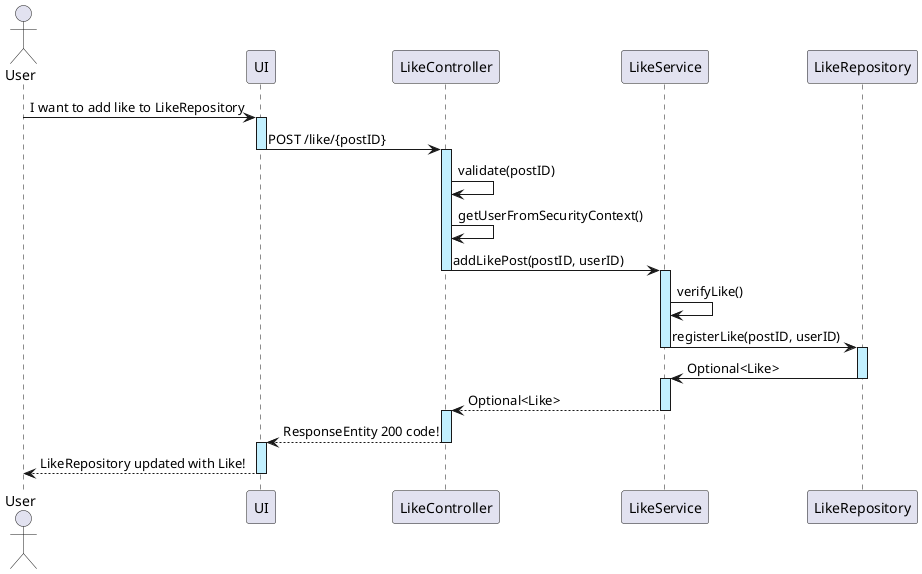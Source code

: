 @startuml


actor User

User -> UI ++ #application: I want to add like to LikeRepository
UI -> LikeController --++ #application :  POST /like/{postID}
LikeController -> LikeController #application: validate(postID)
LikeController -> LikeController #application: getUserFromSecurityContext()
LikeController -> LikeService --++ #application: addLikePost(postID, userID)
LikeService -> LikeService: verifyLike()
LikeService -> LikeRepository --++ #application: registerLike(postID, userID)
LikeRepository -> LikeService --++ #application: Optional<Like>
LikeService --> LikeController --++ #application: Optional<Like>
LikeController --> UI --++ #application: ResponseEntity 200 code!
UI --> User -- #application: LikeRepository updated with Like!


@enduml